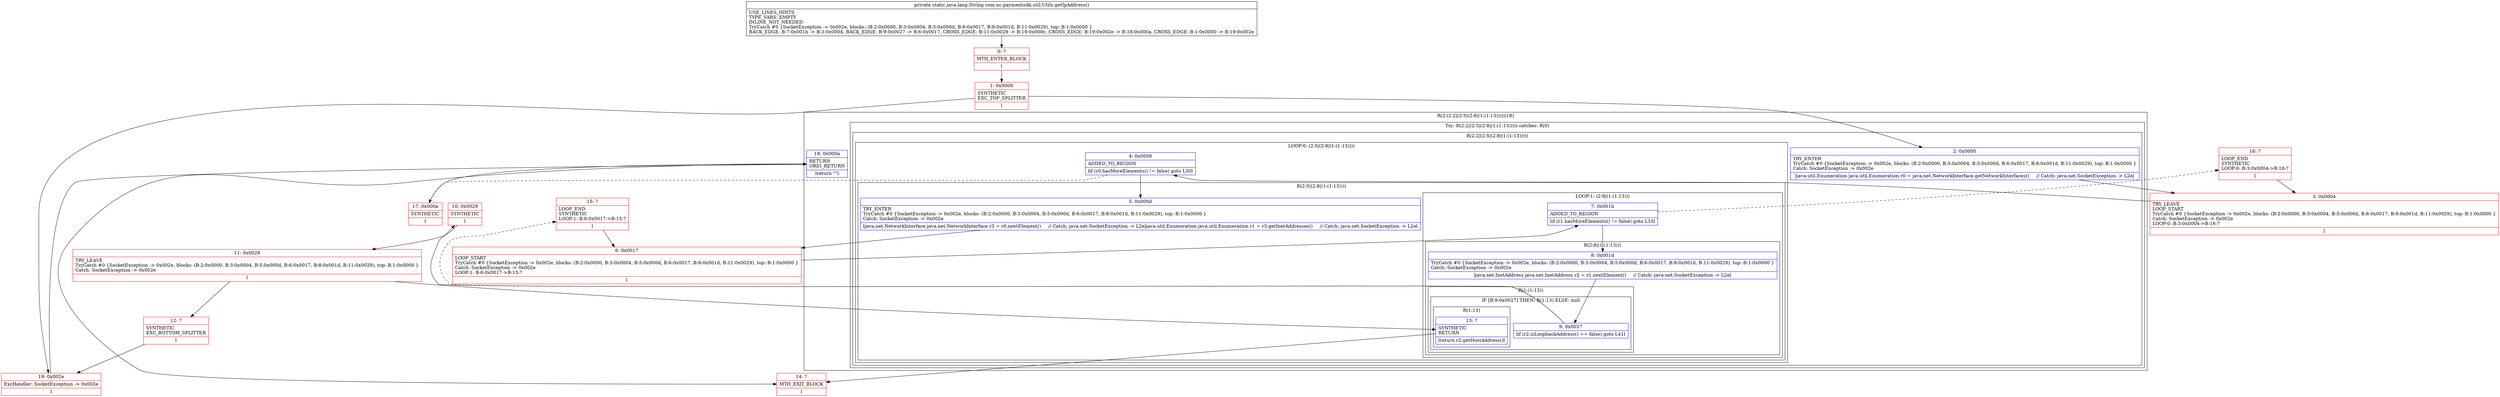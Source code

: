 digraph "CFG forcom.uc.paymentsdk.util.Utils.getIpAddress()Ljava\/lang\/String;" {
subgraph cluster_Region_1649575756 {
label = "R(2:(2:2|(2:5|(2:8|(1:(1:13)))))|18)";
node [shape=record,color=blue];
subgraph cluster_TryCatchRegion_89054296 {
label = "Try: R(2:2|(2:5|(2:8|(1:(1:13))))) catches: R(0)";
node [shape=record,color=blue];
subgraph cluster_Region_1326684503 {
label = "R(2:2|(2:5|(2:8|(1:(1:13)))))";
node [shape=record,color=blue];
Node_2 [shape=record,label="{2\:\ 0x0000|TRY_ENTER\lTryCatch #0 \{SocketException \-\> 0x002e, blocks: (B:2:0x0000, B:3:0x0004, B:5:0x000d, B:6:0x0017, B:8:0x001d, B:11:0x0029), top: B:1:0x0000 \}\lCatch: SocketException \-\> 0x002e\l|ljava.util.Enumeration java.util.Enumeration r0 = java.net.NetworkInterface.getNetworkInterfaces()     \/\/ Catch: java.net.SocketException \-\> L2el}"];
subgraph cluster_LoopRegion_1273466627 {
label = "LOOP:0: (2:5|(2:8|(1:(1:13))))";
node [shape=record,color=blue];
Node_4 [shape=record,label="{4\:\ 0x0008|ADDED_TO_REGION\l|lif (r0.hasMoreElements() != false) goto L30l}"];
subgraph cluster_Region_1838905801 {
label = "R(2:5|(2:8|(1:(1:13))))";
node [shape=record,color=blue];
Node_5 [shape=record,label="{5\:\ 0x000d|TRY_ENTER\lTryCatch #0 \{SocketException \-\> 0x002e, blocks: (B:2:0x0000, B:3:0x0004, B:5:0x000d, B:6:0x0017, B:8:0x001d, B:11:0x0029), top: B:1:0x0000 \}\lCatch: SocketException \-\> 0x002e\l|ljava.net.NetworkInterface java.net.NetworkInterface r3 = r0.nextElement()     \/\/ Catch: java.net.SocketException \-\> L2eljava.util.Enumeration java.util.Enumeration r1 = r3.getInetAddresses()     \/\/ Catch: java.net.SocketException \-\> L2el}"];
subgraph cluster_LoopRegion_1340119755 {
label = "LOOP:1: (2:8|(1:(1:13)))";
node [shape=record,color=blue];
Node_7 [shape=record,label="{7\:\ 0x001b|ADDED_TO_REGION\l|lif (r1.hasMoreElements() != false) goto L33l}"];
subgraph cluster_Region_485129025 {
label = "R(2:8|(1:(1:13)))";
node [shape=record,color=blue];
Node_8 [shape=record,label="{8\:\ 0x001d|TryCatch #0 \{SocketException \-\> 0x002e, blocks: (B:2:0x0000, B:3:0x0004, B:5:0x000d, B:6:0x0017, B:8:0x001d, B:11:0x0029), top: B:1:0x0000 \}\lCatch: SocketException \-\> 0x002e\l|ljava.net.InetAddress java.net.InetAddress r2 = r1.nextElement()     \/\/ Catch: java.net.SocketException \-\> L2el}"];
subgraph cluster_Region_981839584 {
label = "R(1:(1:13))";
node [shape=record,color=blue];
subgraph cluster_IfRegion_1803710536 {
label = "IF [B:9:0x0027] THEN: R(1:13) ELSE: null";
node [shape=record,color=blue];
Node_9 [shape=record,label="{9\:\ 0x0027|lif (r2.isLoopbackAddress() == false) goto L41l}"];
subgraph cluster_Region_1575029184 {
label = "R(1:13)";
node [shape=record,color=blue];
Node_13 [shape=record,label="{13\:\ ?|SYNTHETIC\lRETURN\l|lreturn r2.getHostAddress()l}"];
}
}
}
}
}
}
}
}
subgraph cluster_Region_390859540 {
label = "R(0) | ExcHandler: SocketException \-\> 0x002e\l";
node [shape=record,color=blue];
}
}
Node_18 [shape=record,label="{18\:\ 0x000a|RETURN\lORIG_RETURN\l|lreturn \"\"l}"];
}
subgraph cluster_Region_390859540 {
label = "R(0) | ExcHandler: SocketException \-\> 0x002e\l";
node [shape=record,color=blue];
}
Node_0 [shape=record,color=red,label="{0\:\ ?|MTH_ENTER_BLOCK\l|l}"];
Node_1 [shape=record,color=red,label="{1\:\ 0x0000|SYNTHETIC\lEXC_TOP_SPLITTER\l|l}"];
Node_3 [shape=record,color=red,label="{3\:\ 0x0004|TRY_LEAVE\lLOOP_START\lTryCatch #0 \{SocketException \-\> 0x002e, blocks: (B:2:0x0000, B:3:0x0004, B:5:0x000d, B:6:0x0017, B:8:0x001d, B:11:0x0029), top: B:1:0x0000 \}\lCatch: SocketException \-\> 0x002e\lLOOP:0: B:3:0x0004\-\>B:16:?\l|l}"];
Node_6 [shape=record,color=red,label="{6\:\ 0x0017|LOOP_START\lTryCatch #0 \{SocketException \-\> 0x002e, blocks: (B:2:0x0000, B:3:0x0004, B:5:0x000d, B:6:0x0017, B:8:0x001d, B:11:0x0029), top: B:1:0x0000 \}\lCatch: SocketException \-\> 0x002e\lLOOP:1: B:6:0x0017\-\>B:15:?\l|l}"];
Node_10 [shape=record,color=red,label="{10\:\ 0x0029|SYNTHETIC\l|l}"];
Node_11 [shape=record,color=red,label="{11\:\ 0x0029|TRY_LEAVE\lTryCatch #0 \{SocketException \-\> 0x002e, blocks: (B:2:0x0000, B:3:0x0004, B:5:0x000d, B:6:0x0017, B:8:0x001d, B:11:0x0029), top: B:1:0x0000 \}\lCatch: SocketException \-\> 0x002e\l|l}"];
Node_12 [shape=record,color=red,label="{12\:\ ?|SYNTHETIC\lEXC_BOTTOM_SPLITTER\l|l}"];
Node_14 [shape=record,color=red,label="{14\:\ ?|MTH_EXIT_BLOCK\l|l}"];
Node_15 [shape=record,color=red,label="{15\:\ ?|LOOP_END\lSYNTHETIC\lLOOP:1: B:6:0x0017\-\>B:15:?\l|l}"];
Node_16 [shape=record,color=red,label="{16\:\ ?|LOOP_END\lSYNTHETIC\lLOOP:0: B:3:0x0004\-\>B:16:?\l|l}"];
Node_17 [shape=record,color=red,label="{17\:\ 0x000a|SYNTHETIC\l|l}"];
Node_19 [shape=record,color=red,label="{19\:\ 0x002e|ExcHandler: SocketException \-\> 0x002e\l|l}"];
MethodNode[shape=record,label="{private static java.lang.String com.uc.paymentsdk.util.Utils.getIpAddress()  | USE_LINES_HINTS\lTYPE_VARS: EMPTY\lINLINE_NOT_NEEDED\lTryCatch #0 \{SocketException \-\> 0x002e, blocks: (B:2:0x0000, B:3:0x0004, B:5:0x000d, B:6:0x0017, B:8:0x001d, B:11:0x0029), top: B:1:0x0000 \}\lBACK_EDGE: B:7:0x001b \-\> B:3:0x0004, BACK_EDGE: B:9:0x0027 \-\> B:6:0x0017, CROSS_EDGE: B:11:0x0029 \-\> B:19:0x000c, CROSS_EDGE: B:19:0x002e \-\> B:18:0x000a, CROSS_EDGE: B:1:0x0000 \-\> B:19:0x002e\l}"];
MethodNode -> Node_0;
Node_2 -> Node_3;
Node_4 -> Node_5;
Node_4 -> Node_17[style=dashed];
Node_5 -> Node_6;
Node_7 -> Node_8;
Node_7 -> Node_16[style=dashed];
Node_8 -> Node_9;
Node_9 -> Node_10;
Node_9 -> Node_15[style=dashed];
Node_13 -> Node_14;
Node_18 -> Node_14;
Node_0 -> Node_1;
Node_1 -> Node_2;
Node_1 -> Node_19;
Node_3 -> Node_4;
Node_6 -> Node_7;
Node_10 -> Node_11;
Node_11 -> Node_12;
Node_11 -> Node_13;
Node_12 -> Node_19;
Node_15 -> Node_6;
Node_16 -> Node_3;
Node_17 -> Node_18;
Node_19 -> Node_18;
}

